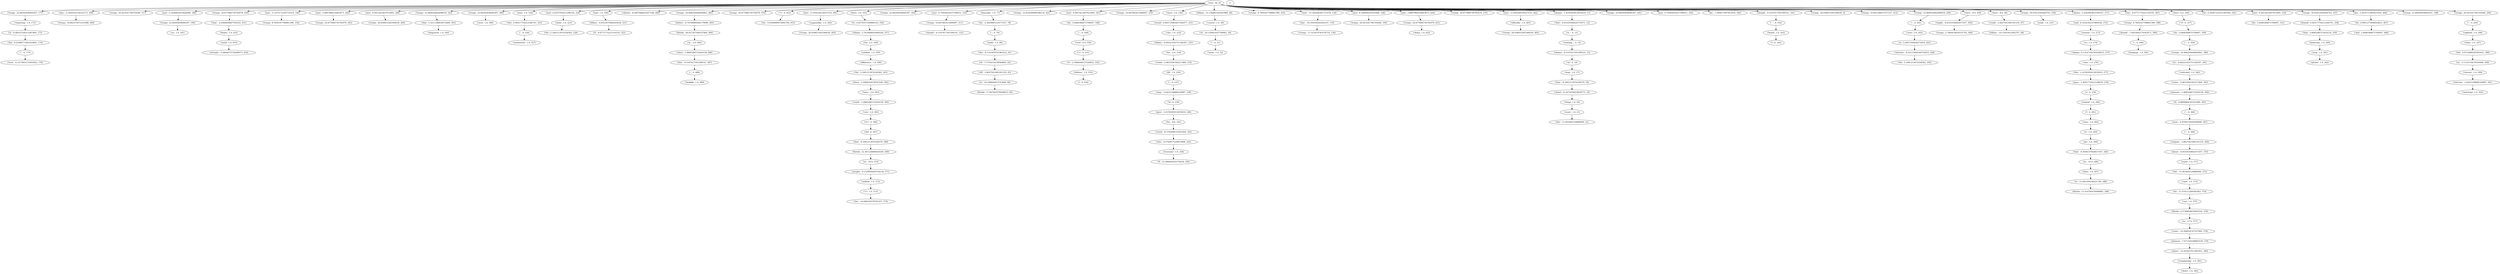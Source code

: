 strict digraph "" {
"('dude', 1.0, 225)";
"('trump', 22.89295838944307, 171)";
"('has', -2.1859552136314173, 599)";
"('of', -20.150843247709961, 50)";
"('trump', 26.923541706745048, 517)";
"('trump', 26.923541706745048, 109)";
"('fackkkk', 1.0, 489)";
"('just', 5.1626843615826008, 189)";
"('trump', 16.847083413490097, 511)";
"('hillary', 3.7419006024949244, 557)";
"('trump', 20.877666730792079, 630)";
"('did', 0, 567)";
"('the', 5.1681213974328362, 561)";
"('just', -5.1475172165710319, 149)";
"('that', -0.81035508424733571, 12)";
"('election', -0.32111684340724933, 204)";
"('could', -3.8027921085181235, 67)";
"('is', -12.963350530221749, 288)";
"('the', -4.1163459761961612, 81)";
"('oakland', 1.0, 296)";
"('about', -6.8103550842473357, 370)";
"('johnson', -7.671320180863539, 379)";
"('vs', 1.0, 274)";
"('be', -11.474112289381663, 374)";
"('just', 3.6897984218463673, 442)";
"('just', 9.5813421807912995, 208)";
"('trump', 20.877666730792079, 443)";
"('she', 1.0, 232)";
"('trump', 32.969416682698018, 542)";
"('map', 1.0, 17)";
"('trump', 22.89295838944307, 389)";
"(',', 0, 359)";
"('for', -2.0, 234)";
"('off', -3.8027921085181235, 83)";
"('and', 5.6468366675769097, 468)";
"('blue', 1.0, 287)";
"('man', 1.0, 524)";
"('just', 6.6355703013188334, 224)";
"('had', 1.0, 320)";
"('vote', 1.0, 565)";
"('clinton', -8.6497966625437108, 409)";
"('supposedly', 1.0, 492)";
"('trump', 8.7859167788861399, 150)";
"('million', 1.0, 572)";
"('trump', 24.908250048094061, 482)";
"('trump', 20.877666730792079, 476)";
"(\"'s\", 0, 652)";
"('won', 56, 0)";
"('trump', 20.877666730792079, 621)";
"('in', -17.0, 377)";
"('florida', 38.027267566357466, 484)";
"('wow', -4.9709135059509606, 367)";
"('just', 11.054228120527533, 491)";
"('donald', -7.6055842170362471, 589)";
"('he', 5.6468366675769097, 358)";
"('have', 5.0, 555)";
"('florida', 13.314760470098982, 289)";
"('trump', 22.89295838944307, 183)";
"('scary', 1.0, 21)";
"('.', 0, 526)";
"('dems', 1.0, 382)";
"('that', -8.1681213974328379, 568)";
"('could', -1.8685280723454158, 564)";
"('that', 2.8685280723454154, 259)";
"('i', 0, 554)";
"('wowwwww', 1.0, 527)";
"('thing', 1.0, 20)";
"('votes', -2.9633505302217484, 363)";
"('in', -3.0, 485)";
"('obama', -4.5107617591599141, 15)";
"('has', -18.354354444302107, 135)";
"('virginia', -3.8027921085181235, 369)";
"('if', -12.066643632374618, 245)";
"('.', 0, 549)";
"('people', -9.1529954459744136, 571)";
"('if', -6.6771772221510535, 322)";
"('and', 8.3234183337884549, 272)";
"('florida', 6.5749858074830314, 376)";
"('gary', -3.4159393012835819, 240)";
"('.', 0, 201)";
"('i', 0, 164)";
"('disgusted', 1.0, 544)";
"('remind', 1.0, 280)";
"(\"n't\", 0, 566)";
"('obama', 0.13147192765458415, 275)";
"('just', 0.74402654237390031, 510)";
"('close', -1.8685280723454158, 486)";
"('difference', 1.0, 560)";
"(\"'s\", 0, 551)";
"('mind', 1.0, 633)";
"('for', 2.0, 558)";
"('who', -4.5764977229872068, 243)";
"('basically', 1.0, 77)";
"('before', -0.70796965064179096, 483)";
"(\"'d\", 0, 357)";
"('actually', -5.2844673736289973, 634)";
"('breaking', 1.0, 591)";
"('u', 0, 279)";
"('the', 5.1681213974328362, 226)";
"('florida', 22.301126686920249, 569)";
"('the', 5.1681213974328362, 205)";
"('stop', 1.0, 261)";
"('can', 1.0, 375)";
"('course', 1.0, 49)";
"('may', 1.0, 282)";
"('winning..', 0, 14)";
"('said', 1.0, 373)";
"('to', -0.60223192751184307, 361)";
"('hillary', -0.60223192751184307, 233)";
"('is..', 0, 13)";
"('over', 0.0, 550)";
"('that', -8.1681213974328379, 18)";
"('needed', 1.0, 559)";
"('about', -6.1972078914818773, 19)";
"('&', 0, 239)";
"('trump', -17.412874783576733, 136)";
"('everyone', 1.0, 244)";
"('was', 1.0, 276)";
"('voted', -2.9633505302217484, 235)";
"('watching', 1.0, 302)";
"('is', -10.189644915752666, 84)";
"('trump', 12.816500096188118, 421)";
"('trump', 24.908250048094061, 360)";
"('jill', 1.0, 236)";
"('just', 9.5813421807912995, 547)";
"('trump', 16.847083413490097, 332)";
"('trump', 28.938833365396039, 493)";
"('have', 2.0, 230)";
"('amp', -2.6422336868144987, 238)";
"('donald', 0.90517754212366741, 258)";
"('believe', 1.0, 553)";
"('the', -14.948224578763327, 574)";
"('returns', 1.0, 300)";
"('.', 0, 175)";
"('hillary', -21.236861445043989, 48)";
"('this', -4.5107617591599141, 487)";
"('trump', 8.7859167788861399, 435)";
"('this', 0.90517754212366741, 525)";
"('now', -15.342640361727078, 134)";
"('hillary', -6.0323975900203024, 321)";
"('.', 0, 366)";
"('trump', 18.862375072141088, 600)";
"('11', 1.0, 573)";
"('just', 8.108456241055066, 108)";
"('just', 3.6897984218463673, 620)";
"('believing', 1.0, 260)";
"('would', 0.065735963827292077, 231)";
"('officially', 1.0, 463)";
"('.', 0, 79)";
"('trump', 20.877666730792079, 270)";
"('trump', 22.89295838944307, 190)";
"('just', 11.054228120527533, 462)";
"('he', 5.6468366675769097, 548)";
"('he', 6.9851275006826823, 467)";
"('blown', 1.0, 632)";
"('heard', 1.0, 163)";
"('he', 5.6468366675769097, 521)";
"('obama', -1.4159393012835819, 11)";
"('for', -9.0, 241)";
"('is', -0.48167526511087466, 173)";
"('w/', 0, 16)";
"('trump', 22.89295838944307, 641)";
"('have', -3.0, 563)";
"('is', 5.0657359638272919, 203)";
"('he', -5.0594899972692708, 653)";
"('voted', -8.3792898315053304, 242)";
"('dawg', 1.0, 622)";
"('mom', 1.0, 52)";
"('just', 0.74402654237390031, 254)";
"('table', 1.0, 80)";
"('yo', 1.0, 191)";
"('of', -7.5754216238549805, 82)";
"('hillary', -10.37653012002707, 68)";
"('he', -1.044617497951954, 540)";
"('donald', -4.5107617591599141, 161)";
"('johnson', -1.8685280723454158, 364)";
"('guys', -1.9051775421236679, 278)";
"('switched', 1.0, 362)";
"('in', -10.0, 570)";
"('trump', 28.938833365396039, 4)";
"('trump', 28.938833365396039, 464)";
"('";
"('in', -10.0, 286)";
"('rt', 1.0, 283)";
"('trump', 10.801208437537127, 613)";
"('romney', 1.0, 273)";
"('trump', 28.938833365396039, 209)";
"('trump', 32.969416682698018, 200)";
"('over', 2.0, 202)";
"('have', -9.0, 458)";
"(';', 0, 237)";
"('wow', -4.3577663131855022, 176)";
"('``', 0, 162)";
"('that', -2.0366494697782525, 631)";
"('if', -4.8806884187431994, 365)";
"('.', 0, 488)";
"('about', -12.941827011901921, 380)";
"('been', -1.0948224578763326, 562)";
"('have', -8.0, 66)";
"('at', -3.1314719276545846, 299)";
"('it', -2.1896449157526652, 552)";
"('trump', 30.95412502404703, 530)";
"('obama', 3.2262943855309167, 271)";
"('the', 2.0732989395565031, 298)";
"('florida', 17.807943578509615, 85)";
"('has', -6.6771772221510535, 587)";
"('to', 4.8279337349966163, 556)";
"('might', -6.8103550842473357, 459)";
"('votes', -14.568934747257995, 378)";
"('trump', 8.7859167788861399, 588)";
"('have', 4.0, 356)";
"('the', -11.853402120886994, 22)";
"('that', 5.3211168434072489, 543)";
"('same', 1.0, 371)";
"('this', -1.4159393012835819, 277)";
"('he', 0.29367333515381944, 501)";
"('just', 9.5813421807912995, 520)";
"('donald', -4.5107617591599141, 512)";
"('trump', 2.7400418029331703, 460)";
"('he', -2.3829083310577257, 78)";
"('pic', 1.0, 284)";
"('trump', 30.95412502404703, 257)";
"('alley', 1.0, 297)";
"('reporting', 1.0, 172)";
"('please', 1.0, 262)";
"('yeah', 1.0, 531)";
"('i', 0, 281)";
"('complaining', 1.0, 381)";
"('.', 0, 368)";
"('the', 0.52588771061833661, 174)";
"('-', 0, 295)";
"('has', 3.2035111965921459, 466)";
"('once', 1.0, 390)";
"('the', -11.853402120886994, 372)";
"('trump', 22.89295838944307, 198)";
"('election', -2.6422336868144987, 301)";
"('";
"('that', -9.3944157829637547, 285)";
"('trump', 26.923541706745048, 294)";
"('dude', 1.0, 225)" -> "('the', 5.1681213974328362, 226)";
"('trump', 22.89295838944307, 171)" -> "('reporting', 1.0, 172)";
"('has', -2.1859552136314173, 599)" -> "('trump', 18.862375072141088, 600)";
"('of', -20.150843247709961, 50)" -> "(':', 0, 51)";
"('just', 5.1626843615826008, 189)" -> "('trump', 22.89295838944307, 190)";
"('trump', 16.847083413490097, 511)" -> "('donald', -4.5107617591599141, 512)";
"('hillary', 3.7419006024949244, 557)" -> "('for', 2.0, 558)";
"('trump', 20.877666730792079, 630)" -> "('that', -2.0366494697782525, 631)";
"('did', 0, 567)" -> "('that', -8.1681213974328379, 568)";
"('the', 5.1681213974328362, 561)" -> "('been', -1.0948224578763326, 562)";
"('just', -5.1475172165710319, 149)" -> "('trump', 8.7859167788861399, 150)";
"('that', -0.81035508424733571, 12)" -> "('is..', 0, 13)";
"('election', -0.32111684340724933, 204)" -> "('the', 5.1681213974328362, 205)";
"('could', -3.8027921085181235, 67)" -> "('hillary', -10.37653012002707, 68)";
"('is', -12.963350530221749, 288)" -> "('florida', 13.314760470098982, 289)";
"('the', -4.1163459761961612, 81)" -> "('of', -7.5754216238549805, 82)";
"('oakland', 1.0, 296)" -> "('alley', 1.0, 297)";
"('about', -6.8103550842473357, 370)" -> "('same', 1.0, 371)";
"('johnson', -7.671320180863539, 379)" -> "('about', -12.941827011901921, 380)";
"('vs', 1.0, 274)" -> "('obama', 0.13147192765458415, 275)";
"('be', -11.474112289381663, 374)" -> "('can', 1.0, 375)";
"('just', 3.6897984218463673, 442)" -> "('trump', 20.877666730792079, 443)";
"('just', 9.5813421807912995, 208)" -> "('trump', 28.938833365396039, 209)";
"('she', 1.0, 232)" -> "('hillary', -0.60223192751184307, 233)";
"('trump', 32.969416682698018, 542)" -> "('that', 5.3211168434072489, 543)";
"('map', 1.0, 17)" -> "('that', -8.1681213974328379, 18)";
"('trump', 22.89295838944307, 389)" -> "('once', 1.0, 390)";
"(',', 0, 359)" -> "('trump', 24.908250048094061, 360)";
"('for', -2.0, 234)" -> "('voted', -2.9633505302217484, 235)";
"('off', -3.8027921085181235, 83)" -> "('is', -10.189644915752666, 84)";
"('blue', 1.0, 287)" -> "('is', -12.963350530221749, 288)";
"('man', 1.0, 524)" -> "('this', 0.90517754212366741, 525)";
"('just', 6.6355703013188334, 224)" -> "('dude', 1.0, 225)";
"('had', 1.0, 320)" -> "('hillary', -6.0323975900203024, 321)";
"('vote', 1.0, 565)" -> "(\"n't\", 0, 566)";
"('supposedly', 1.0, 492)" -> "('trump', 28.938833365396039, 493)";
"('million', 1.0, 572)" -> "('11', 1.0, 573)";
"('trump', 24.908250048094061, 482)" -> "('before', -0.70796965064179096, 483)";
"(\"'s\", 0, 652)" -> "('he', -5.0594899972692708, 653)";
"('won', 56, 0)" -> "('donald', -4.5107617591599141, 161)";
"('won', 56, 0)" -> "('trump', 22.89295838944307, 171)";
"('won', 56, 0)" -> "('has', -2.1859552136314173, 599)";
"('won', 56, 0)" -> "('he', -1.044617497951954, 540)";
"('won', 56, 0)" -> "('just', 9.5813421807912995, 520)";
"('won', 56, 0)" -> "('trump', 32.969416682698018, 542)";
"('won', 56, 0)" -> "('just', 8.108456241055066, 108)";
"('won', 56, 0)" -> "('trump', 30.95412502404703, 530)";
"('won', 56, 0)" -> "('just', 6.6355703013188334, 224)";
"('won', 56, 0)" -> "('trump', 22.89295838944307, 183)";
"('won', 56, 0)" -> "('trump', 32.969416682698018, 200)";
"('won', 56, 0)" -> "(\"'s\", 0, 652)";
"('won', 56, 0)" -> "('clinton', -8.6497966625437108, 409)";
"('won', 56, 0)" -> "('have', -9.0, 458)";
"('won', 56, 0)" -> "('trump', 20.877666730792079, 630)";
"('won', 56, 0)" -> "('trump', 12.816500096188118, 421)";
"('won', 56, 0)" -> "('just', 9.5813421807912995, 547)";
"('won', 56, 0)" -> "('trump', 16.847083413490097, 332)";
"('won', 56, 0)" -> "('have', 2.0, 230)";
"('won', 56, 0)" -> "('has', 3.2035111965921459, 466)";
"('won', 56, 0)" -> "('hillary', -21.236861445043989, 48)";
"('won', 56, 0)" -> "('trump', 26.923541706745048, 517)";
"('won', 56, 0)" -> "('trump', 8.7859167788861399, 435)";
"('won', 56, 0)" -> "('man', 1.0, 524)";
"('won', 56, 0)" -> "('now', -15.342640361727078, 134)";
"('won', 56, 0)" -> "('just', 9.5813421807912995, 208)";
"('won', 56, 0)" -> "('has', -6.6771772221510535, 587)";
"('won', 56, 0)" -> "('trump', 28.938833365396039, 4)";
"('won', 56, 0)" -> "('trump', 10.801208437537127, 613)";
"('won', 56, 0)" -> "('just', 3.6897984218463673, 620)";
"('won', 56, 0)" -> "('have', 4.0, 356)";
"('won', 56, 0)" -> "('have', 5.0, 555)";
"('won', 56, 0)" -> "('just', 11.054228120527533, 491)";
"('won', 56, 0)" -> "('trump', 22.89295838944307, 389)";
"('won', 56, 0)" -> "('trump', 20.877666730792079, 270)";
"('won', 56, 0)" -> "('have', -8.0, 66)";
"('won', 56, 0)" -> "('he', 0.29367333515381944, 501)";
"('won', 56, 0)" -> "('just', 11.054228120527533, 462)";
"('won', 56, 0)" -> "('just', -5.1475172165710319, 149)";
"('won', 56, 0)" -> "('basically', 1.0, 77)";
"('won', 56, 0)" -> "('just', 5.1626843615826008, 189)";
"('won', 56, 0)" -> "('had', 1.0, 320)";
"('won', 56, 0)" -> "('just', 3.6897984218463673, 442)";
"('won', 56, 0)" -> "('obama', -1.4159393012835819, 11)";
"('won', 56, 0)" -> "('trump', 30.95412502404703, 257)";
"('won', 56, 0)" -> "('obama', 3.2262943855309167, 271)";
"('won', 56, 0)" -> "('trump', 22.89295838944307, 641)";
"('won', 56, 0)" -> "('trump', 24.908250048094061, 482)";
"('won', 56, 0)" -> "('trump', 20.877666730792079, 476)";
"('won', 56, 0)" -> "('just', 0.74402654237390031, 254)";
"('won', 56, 0)" -> "('just', 0.74402654237390031, 510)";
"('won', 56, 0)" -> "('trump', 22.89295838944307, 198)";
"('won', 56, 0)" -> "('trump', 26.923541706745048, 294)";
"('trump', 20.877666730792079, 621)" -> "('dawg', 1.0, 622)";
"('in', -17.0, 377)" -> "('votes', -14.568934747257995, 378)";
"('florida', 38.027267566357466, 484)" -> "('in', -3.0, 485)";
"('wow', -4.9709135059509606, 367)" -> "('.', 0, 368)";
"('just', 11.054228120527533, 491)" -> "('supposedly', 1.0, 492)";
"('donald', -7.6055842170362471, 589)" -> "(':', 0, 590)";
"('he', 5.6468366675769097, 358)" -> "(',', 0, 359)";
"('have', 5.0, 555)" -> "('to', 4.8279337349966163, 556)";
"('scary', 1.0, 21)" -> "('the', -11.853402120886994, 22)";
"('.', 0, 526)" -> "('wowwwww', 1.0, 527)";
"('that', -8.1681213974328379, 568)" -> "('florida', 22.301126686920249, 569)";
"('could', -1.8685280723454158, 564)" -> "('vote', 1.0, 565)";
"('that', 2.8685280723454154, 259)" -> "('believing', 1.0, 260)";
"('thing', 1.0, 20)" -> "('scary', 1.0, 21)";
"('votes', -2.9633505302217484, 363)" -> "('johnson', -1.8685280723454158, 364)";
"('in', -3.0, 485)" -> "('close', -1.8685280723454158, 486)";
"('obama', -4.5107617591599141, 15)" -> "('w/', 0, 16)";
"('has', -18.354354444302107, 135)" -> "('trump', -17.412874783576733, 136)";
"('virginia', -3.8027921085181235, 369)" -> "('about', -6.8103550842473357, 370)";
"('.', 0, 549)" -> "('over', 0.0, 550)";
"('people', -9.1529954459744136, 571)" -> "('million', 1.0, 572)";
"('and', 8.3234183337884549, 272)" -> "('romney', 1.0, 273)";
"('florida', 6.5749858074830314, 376)" -> "('in', -17.0, 377)";
"('gary', -3.4159393012835819, 240)" -> "('for', -9.0, 241)";
"('.', 0, 201)" -> "('over', 2.0, 202)";
"('remind', 1.0, 280)" -> "('i', 0, 281)";
"(\"n't\", 0, 566)" -> "('did', 0, 567)";
"('obama', 0.13147192765458415, 275)" -> "('was', 1.0, 276)";
"('just', 0.74402654237390031, 510)" -> "('trump', 16.847083413490097, 511)";
"('close', -1.8685280723454158, 486)" -> "('this', -4.5107617591599141, 487)";
"('difference', 1.0, 560)" -> "('the', 5.1681213974328362, 561)";
"(\"'s\", 0, 551)" -> "('it', -2.1896449157526652, 552)";
"('mind', 1.0, 633)" -> "('actually', -5.2844673736289973, 634)";
"('for', 2.0, 558)" -> "('needed', 1.0, 559)";
"('who', -4.5764977229872068, 243)" -> "('everyone', 1.0, 244)";
"('basically', 1.0, 77)" -> "('he', -2.3829083310577257, 78)";
"('before', -0.70796965064179096, 483)" -> "('florida', 38.027267566357466, 484)";
"(\"'d\", 0, 357)" -> "('he', 5.6468366675769097, 358)";
"('u', 0, 279)" -> "('remind', 1.0, 280)";
"('florida', 22.301126686920249, 569)" -> "('in', -10.0, 570)";
"('stop', 1.0, 261)" -> "('please', 1.0, 262)";
"('can', 1.0, 375)" -> "('florida', 6.5749858074830314, 376)";
"('course', 1.0, 49)" -> "('of', -20.150843247709961, 50)";
"('may', 1.0, 282)" -> "('rt', 1.0, 283)";
"('winning..', 0, 14)" -> "('obama', -4.5107617591599141, 15)";
"('said', 1.0, 373)" -> "('be', -11.474112289381663, 374)";
"('to', -0.60223192751184307, 361)" -> "('switched', 1.0, 362)";
"('hillary', -0.60223192751184307, 233)" -> "('for', -2.0, 234)";
"('is..', 0, 13)" -> "('winning..', 0, 14)";
"('over', 0.0, 550)" -> "(\"'s\", 0, 551)";
"('that', -8.1681213974328379, 18)" -> "('about', -6.1972078914818773, 19)";
"('needed', 1.0, 559)" -> "('difference', 1.0, 560)";
"('about', -6.1972078914818773, 19)" -> "('thing', 1.0, 20)";
"('&', 0, 239)" -> "('gary', -3.4159393012835819, 240)";
"('everyone', 1.0, 244)" -> "('if', -12.066643632374618, 245)";
"('was', 1.0, 276)" -> "('this', -1.4159393012835819, 277)";
"('voted', -2.9633505302217484, 235)" -> "('jill', 1.0, 236)";
"('is', -10.189644915752666, 84)" -> "('florida', 17.807943578509615, 85)";
"('trump', 24.908250048094061, 360)" -> "('to', -0.60223192751184307, 361)";
"('jill', 1.0, 236)" -> "(';', 0, 237)";
"('just', 9.5813421807912995, 547)" -> "('he', 5.6468366675769097, 548)";
"('have', 2.0, 230)" -> "('would', 0.065735963827292077, 231)";
"('amp', -2.6422336868144987, 238)" -> "('&', 0, 239)";
"('donald', 0.90517754212366741, 258)" -> "('that', 2.8685280723454154, 259)";
"('believe', 1.0, 553)" -> "('i', 0, 554)";
"('returns', 1.0, 300)" -> "('election', -2.6422336868144987, 301)";
"('.', 0, 175)" -> "('wow', -4.3577663131855022, 176)";
"('hillary', -21.236861445043989, 48)" -> "('course', 1.0, 49)";
"('this', -4.5107617591599141, 487)" -> "('.', 0, 488)";
"('this', 0.90517754212366741, 525)" -> "('.', 0, 526)";
"('now', -15.342640361727078, 134)" -> "('has', -18.354354444302107, 135)";
"('hillary', -6.0323975900203024, 321)" -> "('if', -6.6771772221510535, 322)";
"('.', 0, 366)" -> "('wow', -4.9709135059509606, 367)";
"('11', 1.0, 573)" -> "('the', -14.948224578763327, 574)";
"('just', 8.108456241055066, 108)" -> "('trump', 26.923541706745048, 109)";
"('just', 3.6897984218463673, 620)" -> "('trump', 20.877666730792079, 621)";
"('believing', 1.0, 260)" -> "('stop', 1.0, 261)";
"('would', 0.065735963827292077, 231)" -> "('she', 1.0, 232)";
"('officially', 1.0, 463)" -> "('trump', 28.938833365396039, 464)";
"('.', 0, 79)" -> "('table', 1.0, 80)";
"('trump', 22.89295838944307, 190)" -> "('yo', 1.0, 191)";
"('just', 11.054228120527533, 462)" -> "('officially', 1.0, 463)";
"('he', 5.6468366675769097, 548)" -> "('.', 0, 549)";
"('he', 6.9851275006826823, 467)" -> "('and', 5.6468366675769097, 468)";
"('blown', 1.0, 632)" -> "('mind', 1.0, 633)";
"('heard', 1.0, 163)" -> "('i', 0, 164)";
"('obama', -1.4159393012835819, 11)" -> "('that', -0.81035508424733571, 12)";
"('for', -9.0, 241)" -> "('voted', -8.3792898315053304, 242)";
"('is', -0.48167526511087466, 173)" -> "('the', 0.52588771061833661, 174)";
"('w/', 0, 16)" -> "('map', 1.0, 17)";
"('have', -3.0, 563)" -> "('could', -1.8685280723454158, 564)";
"('is', 5.0657359638272919, 203)" -> "('election', -0.32111684340724933, 204)";
"('voted', -8.3792898315053304, 242)" -> "('who', -4.5764977229872068, 243)";
"('table', 1.0, 80)" -> "('the', -4.1163459761961612, 81)";
"('of', -7.5754216238549805, 82)" -> "('off', -3.8027921085181235, 83)";
"('donald', -4.5107617591599141, 161)" -> "('``', 0, 162)";
"('johnson', -1.8685280723454158, 364)" -> "('if', -4.8806884187431994, 365)";
"('guys', -1.9051775421236679, 278)" -> "('u', 0, 279)";
"('switched', 1.0, 362)" -> "('votes', -2.9633505302217484, 363)";
"('in', -10.0, 570)" -> "('people', -9.1529954459744136, 571)";
"(':', 0, 51)" -> "('mom', 1.0, 52)";
"('in', -10.0, 286)" -> "('blue', 1.0, 287)";
"('rt', 1.0, 283)" -> "('pic', 1.0, 284)";
"('romney', 1.0, 273)" -> "('vs', 1.0, 274)";
"('trump', 32.969416682698018, 200)" -> "('.', 0, 201)";
"('over', 2.0, 202)" -> "('is', 5.0657359638272919, 203)";
"('have', -9.0, 458)" -> "('might', -6.8103550842473357, 459)";
"(';', 0, 237)" -> "('amp', -2.6422336868144987, 238)";
"('``', 0, 162)" -> "('heard', 1.0, 163)";
"('that', -2.0366494697782525, 631)" -> "('blown', 1.0, 632)";
"('if', -4.8806884187431994, 365)" -> "('.', 0, 366)";
"('.', 0, 488)" -> "('fackkkk', 1.0, 489)";
"('about', -12.941827011901921, 380)" -> "('complaining', 1.0, 381)";
"('been', -1.0948224578763326, 562)" -> "('have', -3.0, 563)";
"('have', -8.0, 66)" -> "('could', -3.8027921085181235, 67)";
"('at', -3.1314719276545846, 299)" -> "('returns', 1.0, 300)";
"('it', -2.1896449157526652, 552)" -> "('believe', 1.0, 553)";
"('trump', 30.95412502404703, 530)" -> "('yeah', 1.0, 531)";
"('obama', 3.2262943855309167, 271)" -> "('and', 8.3234183337884549, 272)";
"('the', 2.0732989395565031, 298)" -> "('at', -3.1314719276545846, 299)";
"('has', -6.6771772221510535, 587)" -> "('trump', 8.7859167788861399, 588)";
"('to', 4.8279337349966163, 556)" -> "('hillary', 3.7419006024949244, 557)";
"('might', -6.8103550842473357, 459)" -> "('trump', 2.7400418029331703, 460)";
"('votes', -14.568934747257995, 378)" -> "('johnson', -7.671320180863539, 379)";
"('trump', 8.7859167788861399, 588)" -> "('donald', -7.6055842170362471, 589)";
"('have', 4.0, 356)" -> "(\"'d\", 0, 357)";
"('that', 5.3211168434072489, 543)" -> "('disgusted', 1.0, 544)";
"('same', 1.0, 371)" -> "('the', -11.853402120886994, 372)";
"('this', -1.4159393012835819, 277)" -> "('guys', -1.9051775421236679, 278)";
"('just', 9.5813421807912995, 520)" -> "('he', 5.6468366675769097, 521)";
"('he', -2.3829083310577257, 78)" -> "('.', 0, 79)";
"('pic', 1.0, 284)" -> "('that', -9.3944157829637547, 285)";
"('trump', 30.95412502404703, 257)" -> "('donald', 0.90517754212366741, 258)";
"('alley', 1.0, 297)" -> "('the', 2.0732989395565031, 298)";
"('reporting', 1.0, 172)" -> "('is', -0.48167526511087466, 173)";
"('i', 0, 281)" -> "('may', 1.0, 282)";
"('complaining', 1.0, 381)" -> "('dems', 1.0, 382)";
"('.', 0, 368)" -> "('virginia', -3.8027921085181235, 369)";
"('the', 0.52588771061833661, 174)" -> "('.', 0, 175)";
"('-', 0, 295)" -> "('oakland', 1.0, 296)";
"('has', 3.2035111965921459, 466)" -> "('he', 6.9851275006826823, 467)";
"('the', -11.853402120886994, 372)" -> "('said', 1.0, 373)";
"('election', -2.6422336868144987, 301)" -> "('watching', 1.0, 302)";
"(':', 0, 590)" -> "('breaking', 1.0, 591)";
"('that', -9.3944157829637547, 285)" -> "('in', -10.0, 286)";
"('trump', 26.923541706745048, 294)" -> "('-', 0, 295)";
}
